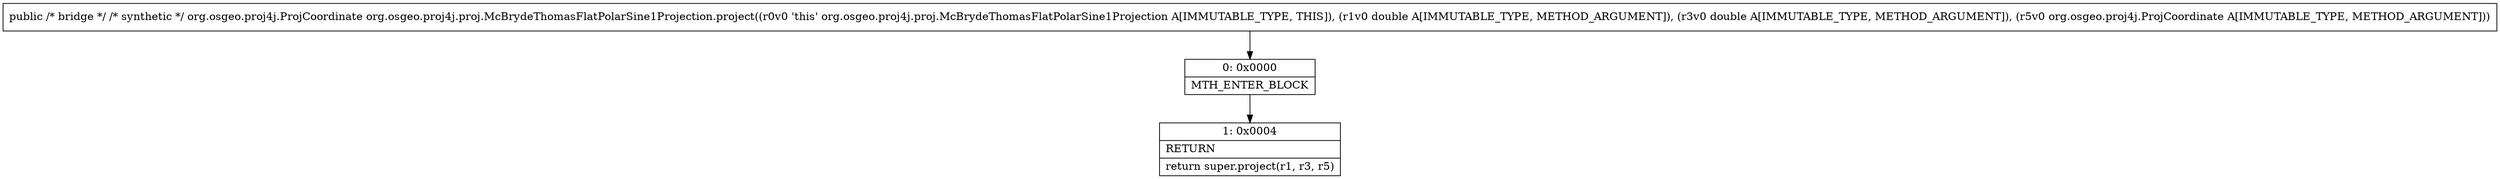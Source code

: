 digraph "CFG fororg.osgeo.proj4j.proj.McBrydeThomasFlatPolarSine1Projection.project(DDLorg\/osgeo\/proj4j\/ProjCoordinate;)Lorg\/osgeo\/proj4j\/ProjCoordinate;" {
Node_0 [shape=record,label="{0\:\ 0x0000|MTH_ENTER_BLOCK\l}"];
Node_1 [shape=record,label="{1\:\ 0x0004|RETURN\l|return super.project(r1, r3, r5)\l}"];
MethodNode[shape=record,label="{public \/* bridge *\/ \/* synthetic *\/ org.osgeo.proj4j.ProjCoordinate org.osgeo.proj4j.proj.McBrydeThomasFlatPolarSine1Projection.project((r0v0 'this' org.osgeo.proj4j.proj.McBrydeThomasFlatPolarSine1Projection A[IMMUTABLE_TYPE, THIS]), (r1v0 double A[IMMUTABLE_TYPE, METHOD_ARGUMENT]), (r3v0 double A[IMMUTABLE_TYPE, METHOD_ARGUMENT]), (r5v0 org.osgeo.proj4j.ProjCoordinate A[IMMUTABLE_TYPE, METHOD_ARGUMENT])) }"];
MethodNode -> Node_0;
Node_0 -> Node_1;
}


